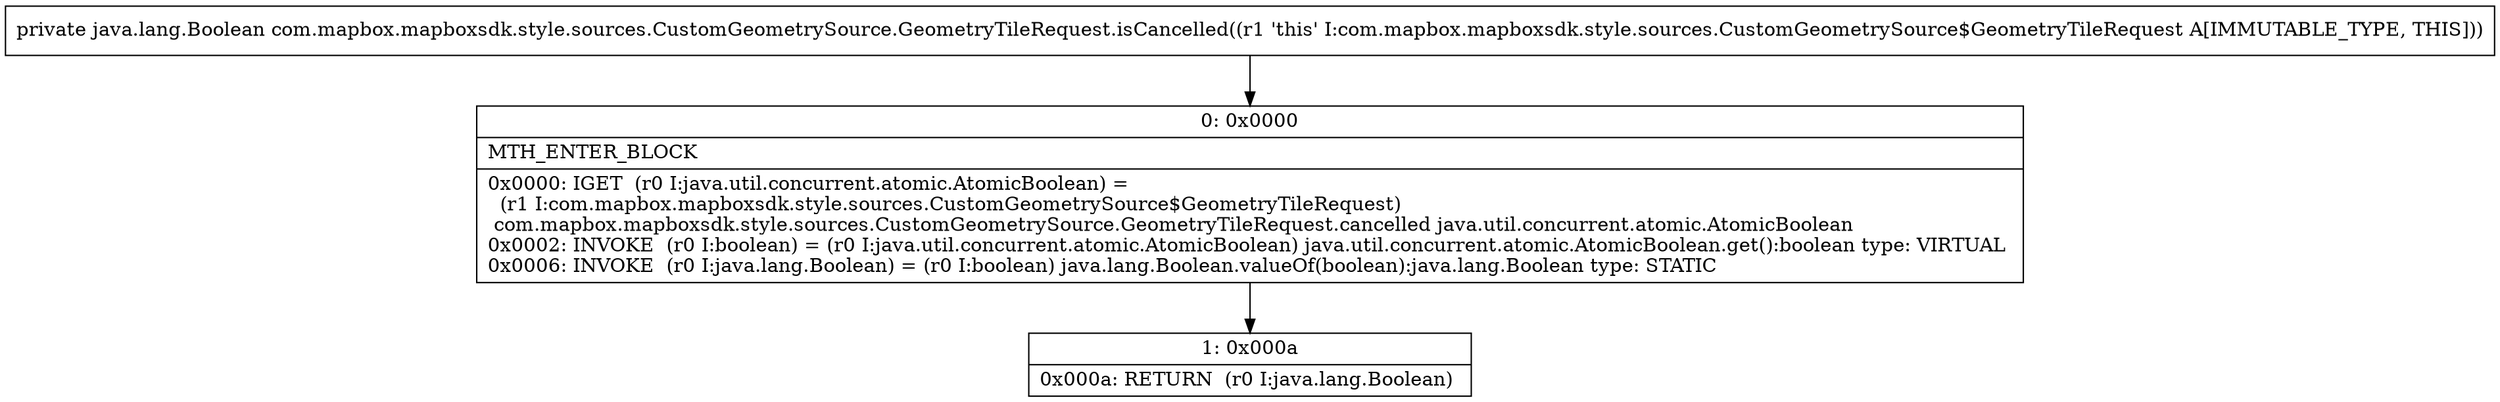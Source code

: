 digraph "CFG forcom.mapbox.mapboxsdk.style.sources.CustomGeometrySource.GeometryTileRequest.isCancelled()Ljava\/lang\/Boolean;" {
Node_0 [shape=record,label="{0\:\ 0x0000|MTH_ENTER_BLOCK\l|0x0000: IGET  (r0 I:java.util.concurrent.atomic.AtomicBoolean) = \l  (r1 I:com.mapbox.mapboxsdk.style.sources.CustomGeometrySource$GeometryTileRequest)\l com.mapbox.mapboxsdk.style.sources.CustomGeometrySource.GeometryTileRequest.cancelled java.util.concurrent.atomic.AtomicBoolean \l0x0002: INVOKE  (r0 I:boolean) = (r0 I:java.util.concurrent.atomic.AtomicBoolean) java.util.concurrent.atomic.AtomicBoolean.get():boolean type: VIRTUAL \l0x0006: INVOKE  (r0 I:java.lang.Boolean) = (r0 I:boolean) java.lang.Boolean.valueOf(boolean):java.lang.Boolean type: STATIC \l}"];
Node_1 [shape=record,label="{1\:\ 0x000a|0x000a: RETURN  (r0 I:java.lang.Boolean) \l}"];
MethodNode[shape=record,label="{private java.lang.Boolean com.mapbox.mapboxsdk.style.sources.CustomGeometrySource.GeometryTileRequest.isCancelled((r1 'this' I:com.mapbox.mapboxsdk.style.sources.CustomGeometrySource$GeometryTileRequest A[IMMUTABLE_TYPE, THIS])) }"];
MethodNode -> Node_0;
Node_0 -> Node_1;
}

